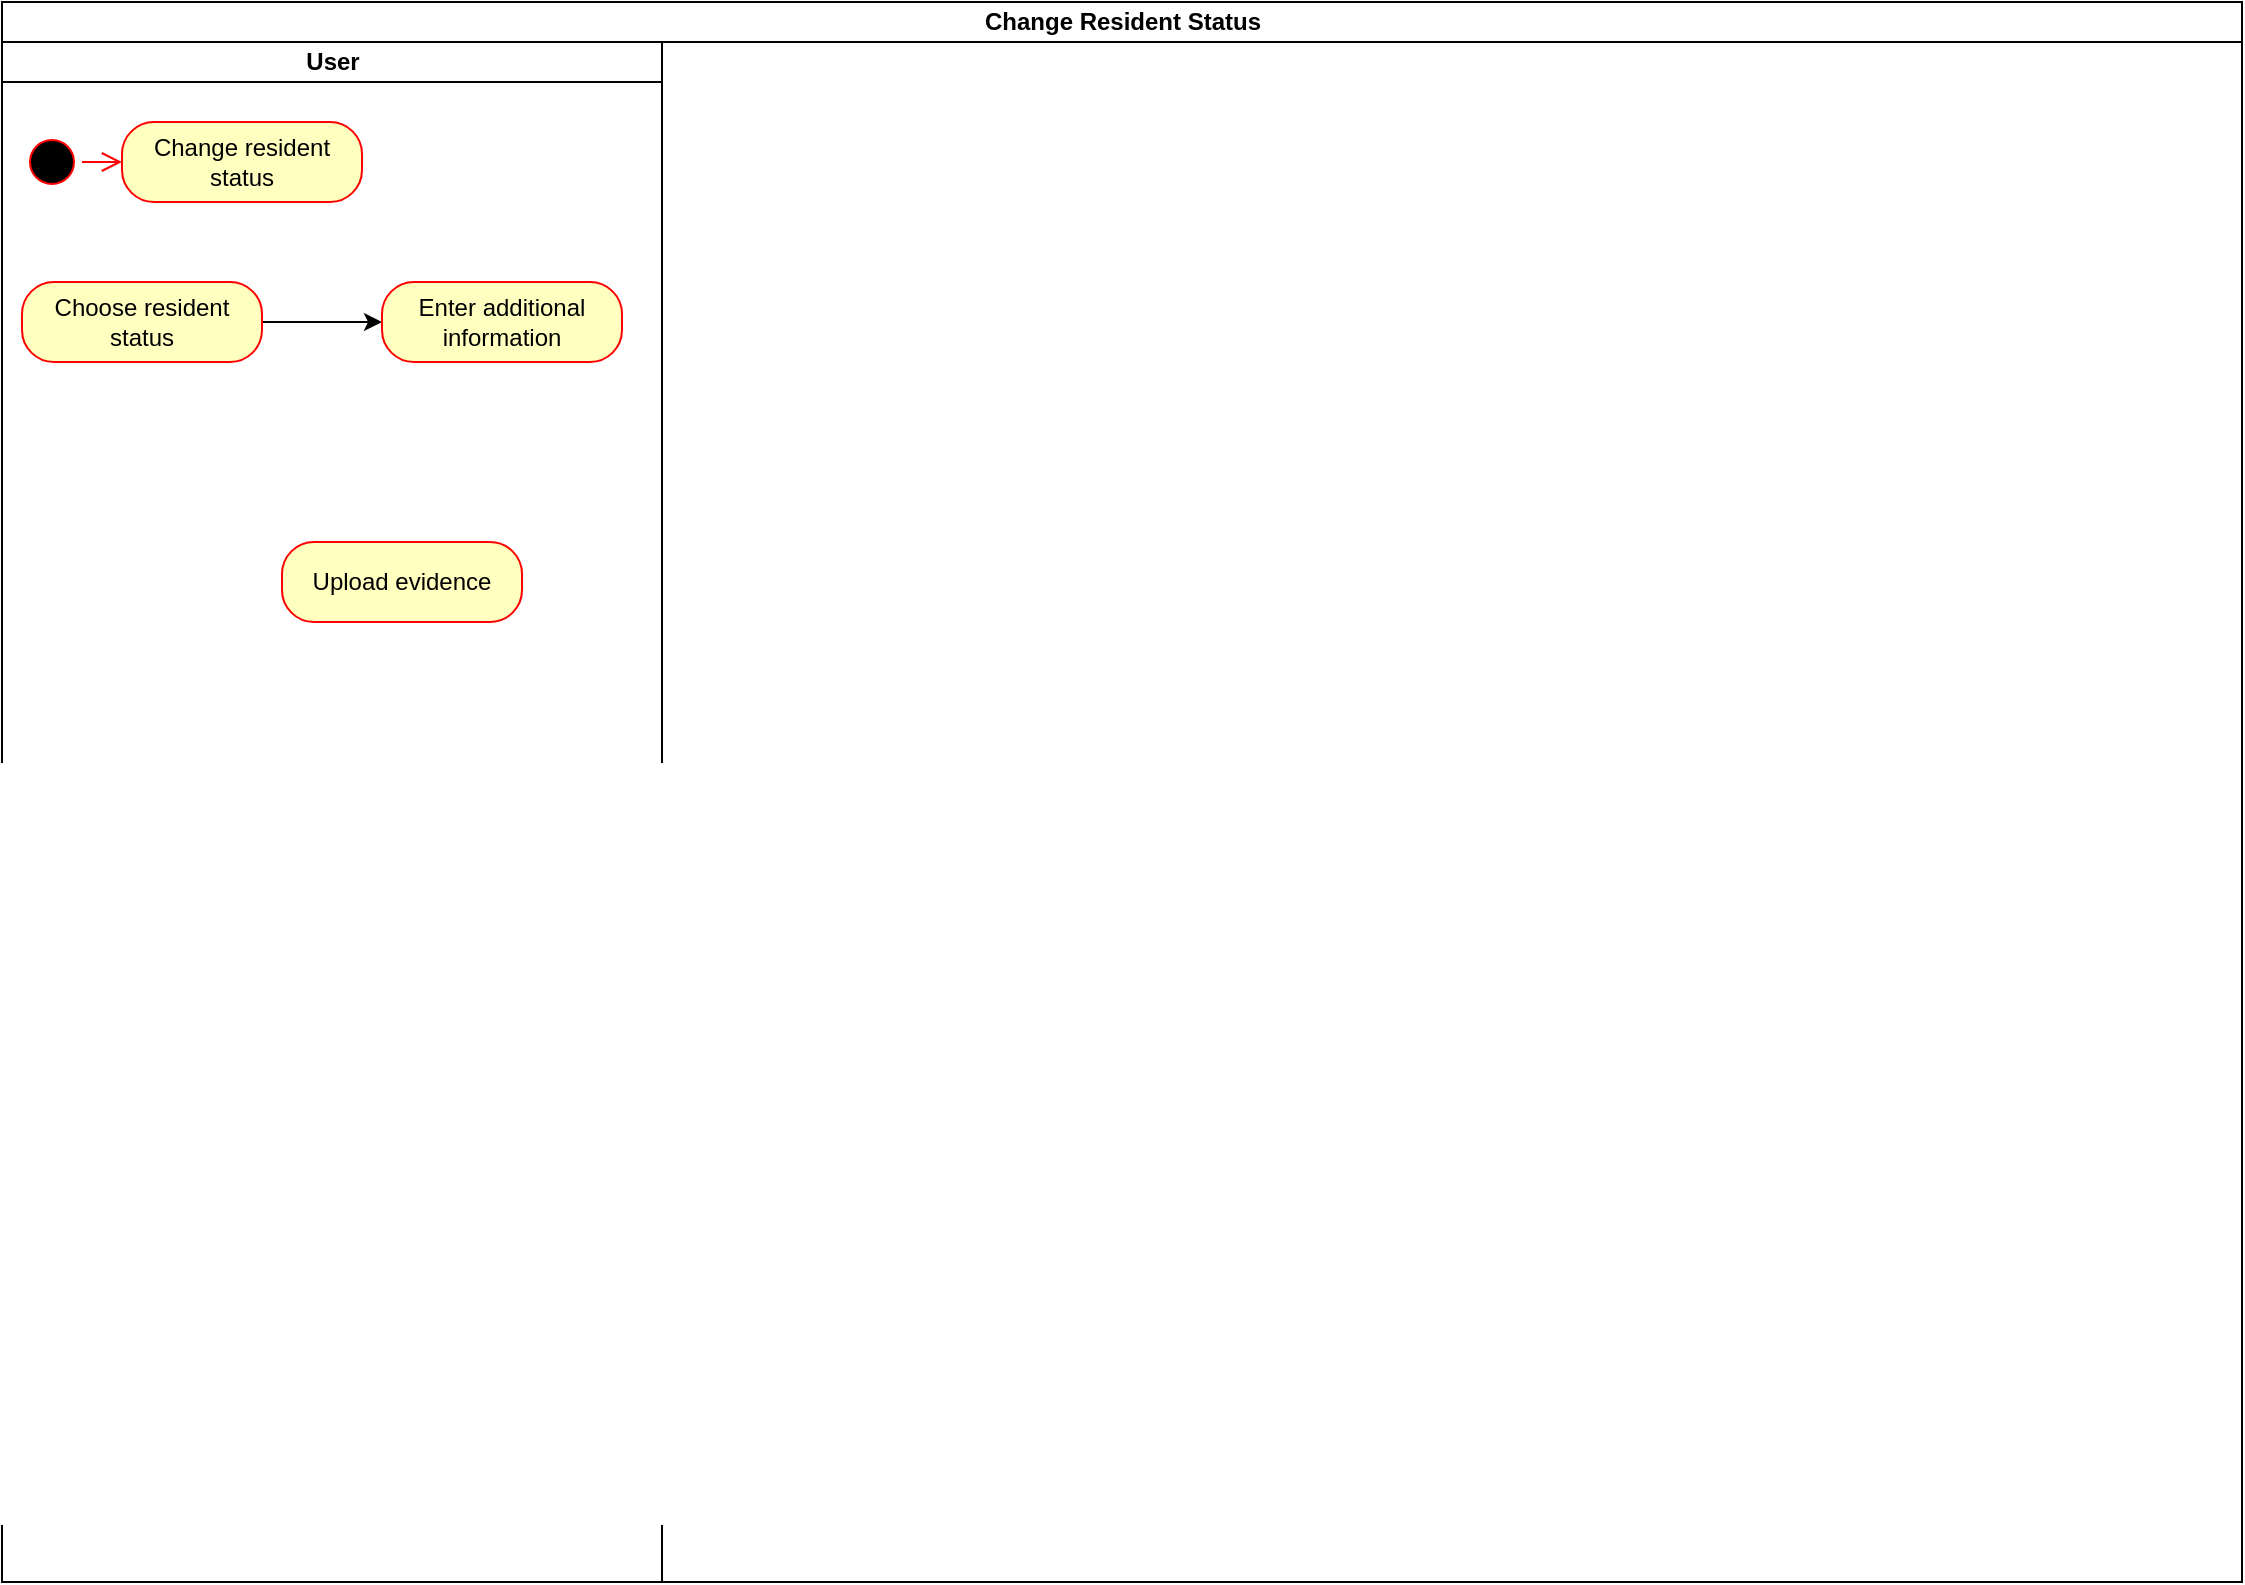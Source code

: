 <mxfile version="26.2.2">
  <diagram name="Trang-1" id="uEP4et_x5-qm5qEJiQj5">
    <mxGraphModel dx="1428" dy="841" grid="1" gridSize="10" guides="1" tooltips="1" connect="1" arrows="1" fold="1" page="1" pageScale="1" pageWidth="850" pageHeight="1100" math="0" shadow="0">
      <root>
        <mxCell id="0" />
        <mxCell id="1" parent="0" />
        <mxCell id="mhZYFdH8LyNg6odgdk1d-1" value="Change Resident Status" style="swimlane;childLayout=stackLayout;resizeParent=1;resizeParentMax=0;startSize=20;html=1;" parent="1" vertex="1">
          <mxGeometry x="40" y="60" width="1120" height="790" as="geometry" />
        </mxCell>
        <mxCell id="mhZYFdH8LyNg6odgdk1d-2" value="User" style="swimlane;startSize=20;html=1;" parent="mhZYFdH8LyNg6odgdk1d-1" vertex="1">
          <mxGeometry y="20" width="330" height="770" as="geometry" />
        </mxCell>
        <mxCell id="mhZYFdH8LyNg6odgdk1d-5" value="" style="ellipse;html=1;shape=startState;fillColor=#000000;strokeColor=#ff0000;" parent="mhZYFdH8LyNg6odgdk1d-2" vertex="1">
          <mxGeometry x="10" y="45" width="30" height="30" as="geometry" />
        </mxCell>
        <mxCell id="mhZYFdH8LyNg6odgdk1d-6" value="" style="edgeStyle=orthogonalEdgeStyle;html=1;verticalAlign=bottom;endArrow=open;endSize=8;strokeColor=#ff0000;rounded=0;entryX=0;entryY=0.5;entryDx=0;entryDy=0;" parent="mhZYFdH8LyNg6odgdk1d-2" source="mhZYFdH8LyNg6odgdk1d-5" target="mhZYFdH8LyNg6odgdk1d-7" edge="1">
          <mxGeometry relative="1" as="geometry">
            <mxPoint x="25" y="120" as="targetPoint" />
          </mxGeometry>
        </mxCell>
        <mxCell id="mhZYFdH8LyNg6odgdk1d-7" value="Change resident status" style="rounded=1;whiteSpace=wrap;html=1;arcSize=40;fontColor=#000000;fillColor=#ffffc0;strokeColor=#ff0000;" parent="mhZYFdH8LyNg6odgdk1d-2" vertex="1">
          <mxGeometry x="60" y="40" width="120" height="40" as="geometry" />
        </mxCell>
        <mxCell id="mhZYFdH8LyNg6odgdk1d-15" value="" style="edgeStyle=orthogonalEdgeStyle;rounded=0;orthogonalLoop=1;jettySize=auto;html=1;" parent="mhZYFdH8LyNg6odgdk1d-2" source="mhZYFdH8LyNg6odgdk1d-12" target="mhZYFdH8LyNg6odgdk1d-14" edge="1">
          <mxGeometry relative="1" as="geometry" />
        </mxCell>
        <mxCell id="mhZYFdH8LyNg6odgdk1d-12" value="Choose resident status" style="rounded=1;whiteSpace=wrap;html=1;arcSize=40;fontColor=#000000;fillColor=#ffffc0;strokeColor=#ff0000;" parent="mhZYFdH8LyNg6odgdk1d-2" vertex="1">
          <mxGeometry x="10" y="120" width="120" height="40" as="geometry" />
        </mxCell>
        <mxCell id="mhZYFdH8LyNg6odgdk1d-14" value="Enter additional information" style="rounded=1;whiteSpace=wrap;html=1;arcSize=40;fontColor=#000000;fillColor=#ffffc0;strokeColor=#ff0000;" parent="mhZYFdH8LyNg6odgdk1d-2" vertex="1">
          <mxGeometry x="190" y="120" width="120" height="40" as="geometry" />
        </mxCell>
        <mxCell id="mhZYFdH8LyNg6odgdk1d-24" value="Upload evidence" style="rounded=1;whiteSpace=wrap;html=1;arcSize=40;fontColor=#000000;fillColor=#ffffc0;strokeColor=#ff0000;" parent="mhZYFdH8LyNg6odgdk1d-2" vertex="1">
          <mxGeometry x="140" y="250" width="120" height="40" as="geometry" />
        </mxCell>
        <mxCell id="mhZYFdH8LyNg6odgdk1d-62" value="Submit";nbsp;" style="rounded=1;whiteSpace=wrap;html=1;arcSize=40;fontColor=#000000;fillColor=#ffffc0;strokeColor=#ff0000;" parent="mhZYFdH8LyNg6odgdk1d-2" vertex="1">
          <mxGeometry x="80" y="540" width="120" height="40" as="geometry" />
        </mxCell>
        <mxCell id="mhZYFdH8LyNg6odgdk1d-3" value="System" style="swimlane;startSize=20;html=1;" parent="mhZYFdH8LyNg6odgdk1d-1" vertex="1">
          <mxGeometry x="330" y="20" width="420" height="770" as="geometry" />
        </mxCell>
        <mxCell id="mhZYFdH8LyNg6odgdk1d-9" value="Display information form" style="rounded=1;whiteSpace=wrap;html=1;arcSize=40;fontColor=#000000;fillColor=#ffffc0;strokeColor=#ff0000;" parent="mhZYFdH8LyNg6odgdk1d-3" vertex="1">
          <mxGeometry x="50" y="40" width="120" height="40" as="geometry" />
        </mxCell>
        <mxCell id="mhZYFdH8LyNg6odgdk1d-19" value="" style="edgeStyle=orthogonalEdgeStyle;rounded=0;orthogonalLoop=1;jettySize=auto;html=1;" parent="mhZYFdH8LyNg6odgdk1d-3" source="mhZYFdH8LyNg6odgdk1d-16" target="mhZYFdH8LyNg6odgdk1d-18" edge="1">
          <mxGeometry relative="1" as="geometry" />
        </mxCell>
        <mxCell id="mhZYFdH8LyNg6odgdk1d-16" value="Validate Information" style="rounded=1;whiteSpace=wrap;html=1;arcSize=40;fontColor=#000000;fillColor=#ffffc0;strokeColor=#ff0000;" parent="mhZYFdH8LyNg6odgdk1d-3" vertex="1">
          <mxGeometry x="80" y="120" width="120" height="40" as="geometry" />
        </mxCell>
        <mxCell id="mhZYFdH8LyNg6odgdk1d-67" value="" style="edgeStyle=orthogonalEdgeStyle;rounded=0;orthogonalLoop=1;jettySize=auto;html=1;" parent="mhZYFdH8LyNg6odgdk1d-3" source="mhZYFdH8LyNg6odgdk1d-18" target="mhZYFdH8LyNg6odgdk1d-66" edge="1">
          <mxGeometry relative="1" as="geometry" />
        </mxCell>
        <mxCell id="mhZYFdH8LyNg6odgdk1d-18" value="" style="rhombus;whiteSpace=wrap;html=1;fillColor=#ffffc0;strokeColor=#ff0000;fontColor=#000000;rounded=1;arcSize=40;" parent="mhZYFdH8LyNg6odgdk1d-3" vertex="1">
          <mxGeometry x="125" y="180" width="30" height="30" as="geometry" />
        </mxCell>
        <mxCell id="mhZYFdH8LyNg6odgdk1d-22" value="Display evidence upload form" style="rounded=1;whiteSpace=wrap;html=1;arcSize=40;fontColor=#000000;fillColor=#ffffc0;strokeColor=#ff0000;" parent="mhZYFdH8LyNg6odgdk1d-3" vertex="1">
          <mxGeometry x="30" y="250" width="120" height="40" as="geometry" />
        </mxCell>
        <mxCell id="mhZYFdH8LyNg6odgdk1d-23" value="" style="edgeStyle=orthogonalEdgeStyle;rounded=0;orthogonalLoop=1;jettySize=auto;html=1;" parent="mhZYFdH8LyNg6odgdk1d-3" source="mhZYFdH8LyNg6odgdk1d-18" target="mhZYFdH8LyNg6odgdk1d-22" edge="1">
          <mxGeometry relative="1" as="geometry">
            <Array as="points">
              <mxPoint x="90" y="195" />
            </Array>
          </mxGeometry>
        </mxCell>
        <mxCell id="mhZYFdH8LyNg6odgdk1d-29" value="" style="edgeStyle=orthogonalEdgeStyle;rounded=0;orthogonalLoop=1;jettySize=auto;html=1;" parent="mhZYFdH8LyNg6odgdk1d-3" source="mhZYFdH8LyNg6odgdk1d-26" target="mhZYFdH8LyNg6odgdk1d-28" edge="1">
          <mxGeometry relative="1" as="geometry" />
        </mxCell>
        <mxCell id="mhZYFdH8LyNg6odgdk1d-26" value="Validate File" style="rounded=1;whiteSpace=wrap;html=1;arcSize=40;fontColor=#000000;fillColor=#ffffc0;strokeColor=#ff0000;" parent="mhZYFdH8LyNg6odgdk1d-3" vertex="1">
          <mxGeometry x="30" y="320" width="120" height="40" as="geometry" />
        </mxCell>
        <mxCell id="mhZYFdH8LyNg6odgdk1d-34" value="" style="edgeStyle=orthogonalEdgeStyle;rounded=0;orthogonalLoop=1;jettySize=auto;html=1;" parent="mhZYFdH8LyNg6odgdk1d-3" source="mhZYFdH8LyNg6odgdk1d-28" target="mhZYFdH8LyNg6odgdk1d-33" edge="1">
          <mxGeometry relative="1" as="geometry" />
        </mxCell>
        <mxCell id="mhZYFdH8LyNg6odgdk1d-28" value="" style="rhombus;whiteSpace=wrap;html=1;fillColor=#ffffc0;strokeColor=#ff0000;fontColor=#000000;rounded=1;arcSize=40;" parent="mhZYFdH8LyNg6odgdk1d-3" vertex="1">
          <mxGeometry x="75" y="390" width="30" height="30" as="geometry" />
        </mxCell>
        <mxCell id="mhZYFdH8LyNg6odgdk1d-71" style="edgeStyle=orthogonalEdgeStyle;rounded=0;orthogonalLoop=1;jettySize=auto;html=1;entryX=0;entryY=0.5;entryDx=0;entryDy=0;" parent="mhZYFdH8LyNg6odgdk1d-3" source="mhZYFdH8LyNg6odgdk1d-33" target="mhZYFdH8LyNg6odgdk1d-70" edge="1">
          <mxGeometry relative="1" as="geometry" />
        </mxCell>
        <mxCell id="mhZYFdH8LyNg6odgdk1d-33" value="Store temporary evidence" style="rounded=1;whiteSpace=wrap;html=1;arcSize=40;fontColor=#000000;fillColor=#ffffc0;strokeColor=#ff0000;" parent="mhZYFdH8LyNg6odgdk1d-3" vertex="1">
          <mxGeometry x="150" y="385" width="120" height="40" as="geometry" />
        </mxCell>
        <mxCell id="mhZYFdH8LyNg6odgdk1d-59" value="Error notification" style="rounded=1;whiteSpace=wrap;html=1;arcSize=40;fontColor=#000000;fillColor=#ffffc0;strokeColor=#ff0000;" parent="mhZYFdH8LyNg6odgdk1d-3" vertex="1">
          <mxGeometry x="35" y="450" width="120" height="40" as="geometry" />
        </mxCell>
        <mxCell id="mhZYFdH8LyNg6odgdk1d-60" value="" style="edgeStyle=orthogonalEdgeStyle;rounded=0;orthogonalLoop=1;jettySize=auto;html=1;" parent="mhZYFdH8LyNg6odgdk1d-3" source="mhZYFdH8LyNg6odgdk1d-28" target="mhZYFdH8LyNg6odgdk1d-59" edge="1">
          <mxGeometry relative="1" as="geometry">
            <Array as="points">
              <mxPoint x="50" y="405" />
              <mxPoint x="50" y="440" />
              <mxPoint x="95" y="440" />
            </Array>
          </mxGeometry>
        </mxCell>
        <mxCell id="mhZYFdH8LyNg6odgdk1d-72" style="edgeStyle=orthogonalEdgeStyle;rounded=0;orthogonalLoop=1;jettySize=auto;html=1;entryX=1;entryY=0.5;entryDx=0;entryDy=0;" parent="mhZYFdH8LyNg6odgdk1d-3" source="mhZYFdH8LyNg6odgdk1d-66" target="mhZYFdH8LyNg6odgdk1d-70" edge="1">
          <mxGeometry relative="1" as="geometry" />
        </mxCell>
        <mxCell id="mhZYFdH8LyNg6odgdk1d-66" value="Hide evidence upload form" style="rounded=1;whiteSpace=wrap;html=1;arcSize=40;fontColor=#000000;fillColor=#ffffc0;strokeColor=#ff0000;" parent="mhZYFdH8LyNg6odgdk1d-3" vertex="1">
          <mxGeometry x="220" y="175" width="120" height="40" as="geometry" />
        </mxCell>
        <mxCell id="mhZYFdH8LyNg6odgdk1d-70" value="" style="rhombus;whiteSpace=wrap;html=1;fillColor=#ffffc0;strokeColor=#ff0000;fontColor=#000000;rounded=1;arcSize=40;" parent="mhZYFdH8LyNg6odgdk1d-3" vertex="1">
          <mxGeometry x="280" y="470" width="30" height="30" as="geometry" />
        </mxCell>
        <mxCell id="mhZYFdH8LyNg6odgdk1d-77" value="" style="edgeStyle=orthogonalEdgeStyle;rounded=0;orthogonalLoop=1;jettySize=auto;html=1;" parent="mhZYFdH8LyNg6odgdk1d-3" source="mhZYFdH8LyNg6odgdk1d-74" target="mhZYFdH8LyNg6odgdk1d-76" edge="1">
          <mxGeometry relative="1" as="geometry" />
        </mxCell>
        <mxCell id="mhZYFdH8LyNg6odgdk1d-74" value="Save application" style="rounded=1;whiteSpace=wrap;html=1;arcSize=40;fontColor=#000000;fillColor=#ffffc0;strokeColor=#ff0000;" parent="mhZYFdH8LyNg6odgdk1d-3" vertex="1">
          <mxGeometry x="30" y="540" width="120" height="40" as="geometry" />
        </mxCell>
        <mxCell id="mhZYFdH8LyNg6odgdk1d-76" value="Notify manager" style="rounded=1;whiteSpace=wrap;html=1;arcSize=40;fontColor=#000000;fillColor=#ffffc0;strokeColor=#ff0000;" parent="mhZYFdH8LyNg6odgdk1d-3" vertex="1">
          <mxGeometry x="230" y="540" width="120" height="40" as="geometry" />
        </mxCell>
        <mxCell id="mhZYFdH8LyNg6odgdk1d-96" value="" style="edgeStyle=orthogonalEdgeStyle;rounded=0;orthogonalLoop=1;jettySize=auto;html=1;" parent="mhZYFdH8LyNg6odgdk1d-3" source="mhZYFdH8LyNg6odgdk1d-92" target="mhZYFdH8LyNg6odgdk1d-94" edge="1">
          <mxGeometry relative="1" as="geometry">
            <Array as="points">
              <mxPoint x="205" y="690" />
            </Array>
          </mxGeometry>
        </mxCell>
        <mxCell id="mhZYFdH8LyNg6odgdk1d-92" value="Update room information" style="rounded=1;whiteSpace=wrap;html=1;arcSize=40;fontColor=#000000;fillColor=#ffffc0;strokeColor=#ff0000;" parent="mhZYFdH8LyNg6odgdk1d-3" vertex="1">
          <mxGeometry x="250" y="670" width="120" height="40" as="geometry" />
        </mxCell>
        <mxCell id="mhZYFdH8LyNg6odgdk1d-98" value="" style="edgeStyle=orthogonalEdgeStyle;rounded=0;orthogonalLoop=1;jettySize=auto;html=1;" parent="mhZYFdH8LyNg6odgdk1d-3" source="mhZYFdH8LyNg6odgdk1d-94" target="mhZYFdH8LyNg6odgdk1d-97" edge="1">
          <mxGeometry relative="1" as="geometry" />
        </mxCell>
        <mxCell id="mhZYFdH8LyNg6odgdk1d-94" value="" style="rhombus;whiteSpace=wrap;html=1;fillColor=#ffffc0;strokeColor=#ff0000;fontColor=#000000;rounded=1;arcSize=40;" parent="mhZYFdH8LyNg6odgdk1d-3" vertex="1">
          <mxGeometry x="190" y="645" width="30" height="30" as="geometry" />
        </mxCell>
        <mxCell id="mhZYFdH8LyNg6odgdk1d-101" value="" style="edgeStyle=orthogonalEdgeStyle;rounded=0;orthogonalLoop=1;jettySize=auto;html=1;" parent="mhZYFdH8LyNg6odgdk1d-3" source="mhZYFdH8LyNg6odgdk1d-97" target="mhZYFdH8LyNg6odgdk1d-99" edge="1">
          <mxGeometry relative="1" as="geometry" />
        </mxCell>
        <mxCell id="mhZYFdH8LyNg6odgdk1d-97" value="Send result notification" style="rounded=1;whiteSpace=wrap;html=1;arcSize=40;fontColor=#000000;fillColor=#ffffc0;strokeColor=#ff0000;" parent="mhZYFdH8LyNg6odgdk1d-3" vertex="1">
          <mxGeometry x="20" y="640" width="120" height="40" as="geometry" />
        </mxCell>
        <mxCell id="mhZYFdH8LyNg6odgdk1d-99" value="" style="ellipse;html=1;shape=endState;fillColor=#000000;strokeColor=#ff0000;" parent="mhZYFdH8LyNg6odgdk1d-3" vertex="1">
          <mxGeometry x="65" y="720" width="30" height="30" as="geometry" />
        </mxCell>
        <mxCell id="mhZYFdH8LyNg6odgdk1d-4" value="Manager" style="swimlane;startSize=20;html=1;" parent="mhZYFdH8LyNg6odgdk1d-1" vertex="1">
          <mxGeometry x="750" y="20" width="370" height="770" as="geometry" />
        </mxCell>
        <mxCell id="mhZYFdH8LyNg6odgdk1d-81" value="" style="edgeStyle=orthogonalEdgeStyle;rounded=0;orthogonalLoop=1;jettySize=auto;html=1;" parent="mhZYFdH8LyNg6odgdk1d-4" source="mhZYFdH8LyNg6odgdk1d-78" target="mhZYFdH8LyNg6odgdk1d-80" edge="1">
          <mxGeometry relative="1" as="geometry" />
        </mxCell>
        <mxCell id="mhZYFdH8LyNg6odgdk1d-78" value="Receive request" style="rounded=1;whiteSpace=wrap;html=1;arcSize=40;fontColor=#000000;fillColor=#ffffc0;strokeColor=#ff0000;" parent="mhZYFdH8LyNg6odgdk1d-4" vertex="1">
          <mxGeometry x="20" y="35" width="120" height="40" as="geometry" />
        </mxCell>
        <mxCell id="mhZYFdH8LyNg6odgdk1d-83" style="edgeStyle=orthogonalEdgeStyle;rounded=0;orthogonalLoop=1;jettySize=auto;html=1;entryX=0.5;entryY=0;entryDx=0;entryDy=0;" parent="mhZYFdH8LyNg6odgdk1d-4" source="mhZYFdH8LyNg6odgdk1d-80" target="mhZYFdH8LyNg6odgdk1d-82" edge="1">
          <mxGeometry relative="1" as="geometry">
            <Array as="points">
              <mxPoint x="280" y="80" />
              <mxPoint x="185" y="80" />
            </Array>
          </mxGeometry>
        </mxCell>
        <mxCell id="mhZYFdH8LyNg6odgdk1d-80" value="Verify information" style="rounded=1;whiteSpace=wrap;html=1;arcSize=40;fontColor=#000000;fillColor=#ffffc0;strokeColor=#ff0000;" parent="mhZYFdH8LyNg6odgdk1d-4" vertex="1">
          <mxGeometry x="220" y="35" width="120" height="40" as="geometry" />
        </mxCell>
        <mxCell id="mhZYFdH8LyNg6odgdk1d-85" style="edgeStyle=orthogonalEdgeStyle;rounded=0;orthogonalLoop=1;jettySize=auto;html=1;entryX=0.5;entryY=0;entryDx=0;entryDy=0;" parent="mhZYFdH8LyNg6odgdk1d-4" source="mhZYFdH8LyNg6odgdk1d-82" target="mhZYFdH8LyNg6odgdk1d-84" edge="1">
          <mxGeometry relative="1" as="geometry" />
        </mxCell>
        <mxCell id="mhZYFdH8LyNg6odgdk1d-89" style="edgeStyle=orthogonalEdgeStyle;rounded=0;orthogonalLoop=1;jettySize=auto;html=1;entryX=0.5;entryY=0;entryDx=0;entryDy=0;" parent="mhZYFdH8LyNg6odgdk1d-4" source="mhZYFdH8LyNg6odgdk1d-82" target="mhZYFdH8LyNg6odgdk1d-88" edge="1">
          <mxGeometry relative="1" as="geometry">
            <Array as="points">
              <mxPoint x="280" y="115" />
            </Array>
          </mxGeometry>
        </mxCell>
        <mxCell id="mhZYFdH8LyNg6odgdk1d-82" value="" style="rhombus;whiteSpace=wrap;html=1;fillColor=#ffffc0;strokeColor=#ff0000;fontColor=#000000;rounded=1;arcSize=40;" parent="mhZYFdH8LyNg6odgdk1d-4" vertex="1">
          <mxGeometry x="170" y="100" width="30" height="30" as="geometry" />
        </mxCell>
        <mxCell id="mhZYFdH8LyNg6odgdk1d-87" value="" style="edgeStyle=orthogonalEdgeStyle;rounded=0;orthogonalLoop=1;jettySize=auto;html=1;" parent="mhZYFdH8LyNg6odgdk1d-4" source="mhZYFdH8LyNg6odgdk1d-84" target="mhZYFdH8LyNg6odgdk1d-86" edge="1">
          <mxGeometry relative="1" as="geometry" />
        </mxCell>
        <mxCell id="mhZYFdH8LyNg6odgdk1d-84" value="Reject request" style="rounded=1;whiteSpace=wrap;html=1;arcSize=40;fontColor=#000000;fillColor=#ffffc0;strokeColor=#ff0000;" parent="mhZYFdH8LyNg6odgdk1d-4" vertex="1">
          <mxGeometry x="20" y="160" width="120" height="40" as="geometry" />
        </mxCell>
        <mxCell id="mhZYFdH8LyNg6odgdk1d-86" value="Create reason" style="rounded=1;whiteSpace=wrap;html=1;arcSize=40;fontColor=#000000;fillColor=#ffffc0;strokeColor=#ff0000;" parent="mhZYFdH8LyNg6odgdk1d-4" vertex="1">
          <mxGeometry x="20" y="230" width="120" height="40" as="geometry" />
        </mxCell>
        <mxCell id="mhZYFdH8LyNg6odgdk1d-88" value="Approve request" style="rounded=1;whiteSpace=wrap;html=1;arcSize=40;fontColor=#000000;fillColor=#ffffc0;strokeColor=#ff0000;" parent="mhZYFdH8LyNg6odgdk1d-4" vertex="1">
          <mxGeometry x="220" y="160" width="120" height="40" as="geometry" />
        </mxCell>
        <mxCell id="mhZYFdH8LyNg6odgdk1d-8" value="" style="edgeStyle=orthogonalEdgeStyle;html=1;verticalAlign=bottom;endArrow=open;endSize=8;strokeColor=#000000;rounded=0;entryX=0;entryY=0.5;entryDx=0;entryDy=0;" parent="mhZYFdH8LyNg6odgdk1d-1" source="mhZYFdH8LyNg6odgdk1d-7" target="mhZYFdH8LyNg6odgdk1d-9" edge="1">
          <mxGeometry relative="1" as="geometry">
            <mxPoint x="110" y="210" as="targetPoint" />
          </mxGeometry>
        </mxCell>
        <mxCell id="mhZYFdH8LyNg6odgdk1d-13" value="" style="edgeStyle=orthogonalEdgeStyle;rounded=0;orthogonalLoop=1;jettySize=auto;html=1;" parent="mhZYFdH8LyNg6odgdk1d-1" source="mhZYFdH8LyNg6odgdk1d-9" target="mhZYFdH8LyNg6odgdk1d-12" edge="1">
          <mxGeometry relative="1" as="geometry">
            <Array as="points">
              <mxPoint x="400" y="110" />
              <mxPoint x="70" y="110" />
            </Array>
          </mxGeometry>
        </mxCell>
        <mxCell id="mhZYFdH8LyNg6odgdk1d-17" value="" style="edgeStyle=orthogonalEdgeStyle;rounded=0;orthogonalLoop=1;jettySize=auto;html=1;" parent="mhZYFdH8LyNg6odgdk1d-1" source="mhZYFdH8LyNg6odgdk1d-14" target="mhZYFdH8LyNg6odgdk1d-16" edge="1">
          <mxGeometry relative="1" as="geometry" />
        </mxCell>
        <mxCell id="mhZYFdH8LyNg6odgdk1d-25" value="" style="edgeStyle=orthogonalEdgeStyle;rounded=0;orthogonalLoop=1;jettySize=auto;html=1;" parent="mhZYFdH8LyNg6odgdk1d-1" source="mhZYFdH8LyNg6odgdk1d-22" target="mhZYFdH8LyNg6odgdk1d-24" edge="1">
          <mxGeometry relative="1" as="geometry" />
        </mxCell>
        <mxCell id="mhZYFdH8LyNg6odgdk1d-27" value="" style="edgeStyle=orthogonalEdgeStyle;rounded=0;orthogonalLoop=1;jettySize=auto;html=1;" parent="mhZYFdH8LyNg6odgdk1d-1" source="mhZYFdH8LyNg6odgdk1d-24" target="mhZYFdH8LyNg6odgdk1d-26" edge="1">
          <mxGeometry relative="1" as="geometry">
            <Array as="points">
              <mxPoint x="200" y="360" />
            </Array>
          </mxGeometry>
        </mxCell>
        <mxCell id="mhZYFdH8LyNg6odgdk1d-61" style="edgeStyle=orthogonalEdgeStyle;rounded=0;orthogonalLoop=1;jettySize=auto;html=1;entryX=0;entryY=0.5;entryDx=0;entryDy=0;" parent="mhZYFdH8LyNg6odgdk1d-1" source="mhZYFdH8LyNg6odgdk1d-59" target="mhZYFdH8LyNg6odgdk1d-24" edge="1">
          <mxGeometry relative="1" as="geometry" />
        </mxCell>
        <mxCell id="mhZYFdH8LyNg6odgdk1d-73" style="edgeStyle=orthogonalEdgeStyle;rounded=0;orthogonalLoop=1;jettySize=auto;html=1;entryX=0.5;entryY=0;entryDx=0;entryDy=0;" parent="mhZYFdH8LyNg6odgdk1d-1" source="mhZYFdH8LyNg6odgdk1d-70" target="mhZYFdH8LyNg6odgdk1d-62" edge="1">
          <mxGeometry relative="1" as="geometry">
            <Array as="points">
              <mxPoint x="625" y="530" />
              <mxPoint x="140" y="530" />
            </Array>
          </mxGeometry>
        </mxCell>
        <mxCell id="mhZYFdH8LyNg6odgdk1d-75" value="" style="edgeStyle=orthogonalEdgeStyle;rounded=0;orthogonalLoop=1;jettySize=auto;html=1;" parent="mhZYFdH8LyNg6odgdk1d-1" source="mhZYFdH8LyNg6odgdk1d-62" target="mhZYFdH8LyNg6odgdk1d-74" edge="1">
          <mxGeometry relative="1" as="geometry" />
        </mxCell>
        <mxCell id="mhZYFdH8LyNg6odgdk1d-79" value="" style="edgeStyle=orthogonalEdgeStyle;rounded=0;orthogonalLoop=1;jettySize=auto;html=1;" parent="mhZYFdH8LyNg6odgdk1d-1" source="mhZYFdH8LyNg6odgdk1d-76" target="mhZYFdH8LyNg6odgdk1d-78" edge="1">
          <mxGeometry relative="1" as="geometry">
            <Array as="points">
              <mxPoint x="720" y="580" />
              <mxPoint x="720" y="75" />
            </Array>
          </mxGeometry>
        </mxCell>
        <mxCell id="mhZYFdH8LyNg6odgdk1d-91" value="" style="edgeStyle=orthogonalEdgeStyle;rounded=0;orthogonalLoop=1;jettySize=auto;html=1;entryX=0.5;entryY=0;entryDx=0;entryDy=0;" parent="mhZYFdH8LyNg6odgdk1d-1" source="mhZYFdH8LyNg6odgdk1d-86" target="mhZYFdH8LyNg6odgdk1d-94" edge="1">
          <mxGeometry relative="1" as="geometry">
            <Array as="points">
              <mxPoint x="830" y="650" />
              <mxPoint x="535" y="650" />
            </Array>
            <mxPoint x="700" y="650" as="targetPoint" />
          </mxGeometry>
        </mxCell>
        <mxCell id="mhZYFdH8LyNg6odgdk1d-93" value="" style="edgeStyle=orthogonalEdgeStyle;rounded=0;orthogonalLoop=1;jettySize=auto;html=1;" parent="mhZYFdH8LyNg6odgdk1d-1" source="mhZYFdH8LyNg6odgdk1d-88" target="mhZYFdH8LyNg6odgdk1d-92" edge="1">
          <mxGeometry relative="1" as="geometry">
            <Array as="points">
              <mxPoint x="1030" y="710" />
            </Array>
          </mxGeometry>
        </mxCell>
      </root>
    </mxGraphModel>
  </diagram>
</mxfile>
